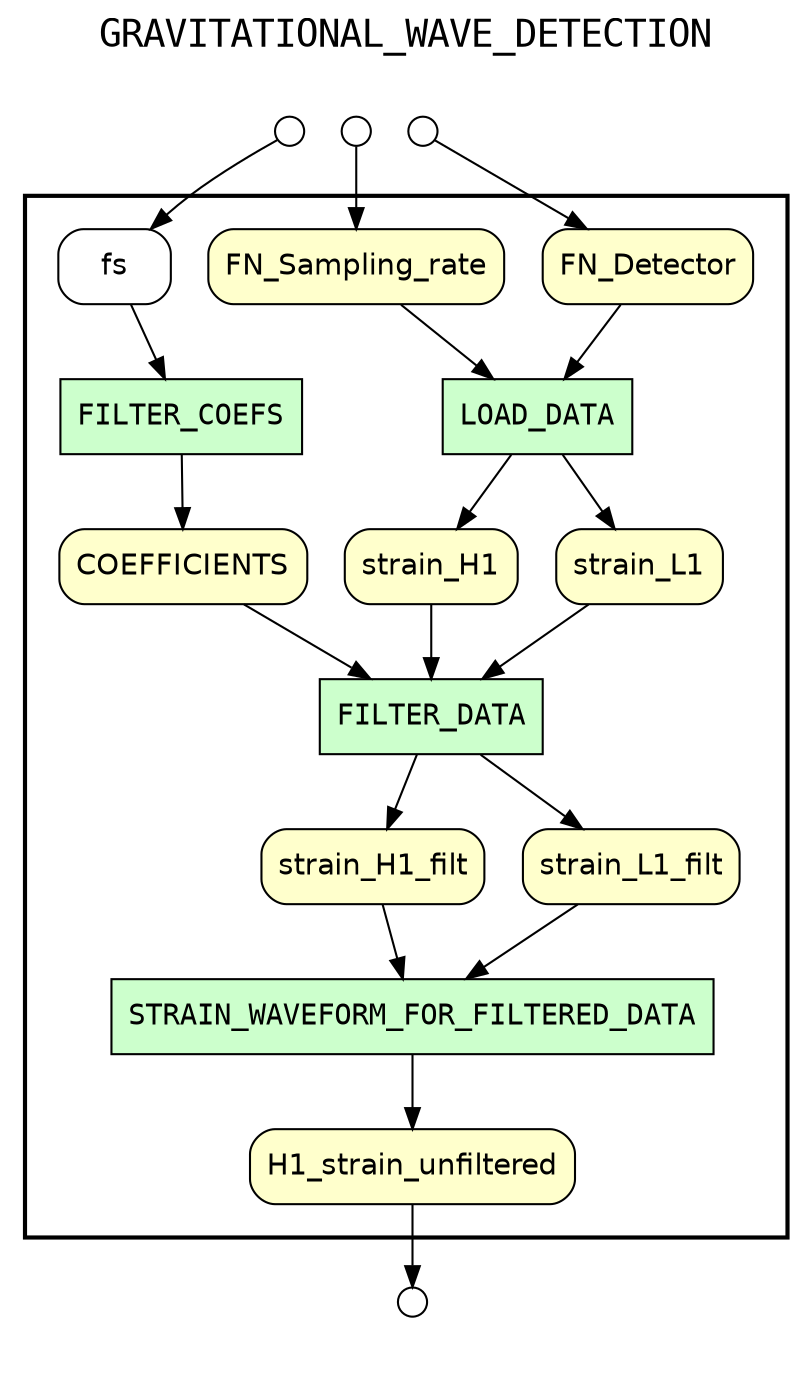 
digraph yw_data_view {
rankdir=TB
fontname=Courier; fontsize=18; labelloc=t
label="GRAVITATIONAL_WAVE_DETECTION"
subgraph cluster_workflow { label=""; color=black; penwidth=2
subgraph cluster_workflow_inner { label=""; color=white
node[shape=box style="filled" fillcolor="#CCFFCC" peripheries=1 fontname=Courier]
FILTER_DATA
FILTER_COEFS
LOAD_DATA
STRAIN_WAVEFORM_FOR_FILTERED_DATA
node[shape=box style="filled" fillcolor="#CCFFCC" peripheries=1 fontname=Courier]
node[shape=box style="rounded,filled" fillcolor="#FFFFCC" peripheries=1 fontname=Helvetica]
FN_Detector
FN_Sampling_rate
strain_H1
strain_L1
COEFFICIENTS
strain_H1_filt
strain_L1_filt
H1_strain_unfiltered
node[shape=box style="rounded,filled" fillcolor="#FFFFFF" peripheries=1 fontname=Helvetica]
fs
}}
subgraph cluster_inflows { label=""; color=white; penwidth=2
subgraph cluster_inflows_inner { label=""; color=white
node[shape=circle fillcolor="#FFFFFF" peripheries=1 width=0.2]
fs_inflow [label=""]
FN_Detector_inflow [label=""]
FN_Sampling_rate_inflow [label=""]
}}
subgraph cluster_outflows { label=""; color=white; penwidth=2
subgraph cluster_outflows_inner { label=""; color=white
node[shape=circle fillcolor="#FFFFFF" peripheries=1 width=0.2]
H1_strain_unfiltered_outflow [label=""]
}}
strain_L1_filt -> STRAIN_WAVEFORM_FOR_FILTERED_DATA
strain_H1_filt -> STRAIN_WAVEFORM_FOR_FILTERED_DATA
COEFFICIENTS -> FILTER_DATA
fs -> FILTER_COEFS
strain_L1 -> FILTER_DATA
strain_H1 -> FILTER_DATA
FN_Sampling_rate -> LOAD_DATA
FN_Detector -> LOAD_DATA
LOAD_DATA -> strain_H1
LOAD_DATA -> strain_L1
FILTER_COEFS -> COEFFICIENTS
FILTER_DATA -> strain_H1_filt
FILTER_DATA -> strain_L1_filt
STRAIN_WAVEFORM_FOR_FILTERED_DATA -> H1_strain_unfiltered
fs_inflow -> fs
FN_Detector_inflow -> FN_Detector
FN_Sampling_rate_inflow -> FN_Sampling_rate
H1_strain_unfiltered -> H1_strain_unfiltered_outflow
}

